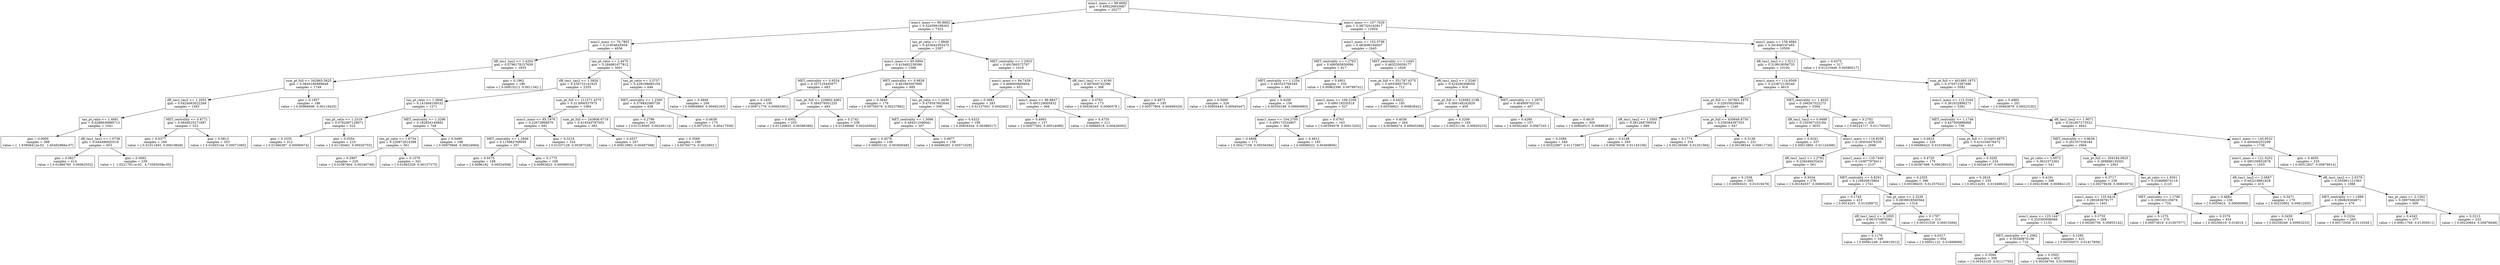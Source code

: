 digraph Tree {
0 [label="mmc1_mass <= 99.6692\ngini = 0.499226835687\nsamples = 20277", shape="box"] ;
1 [label="mmc1_mass <= 90.8892\ngini = 0.324599198263\nsamples = 7323", shape="box"] ;
0 -> 1 ;
2 [label="mmc1_mass <= 76.7802\ngini = 0.21954645959\nsamples = 4936", shape="box"] ;
1 -> 2 ;
3 [label="dR_tau1_tau2 <= 1.4204\ngini = 0.0796178157659\nsamples = 1935", shape="box"] ;
2 -> 3 ;
4 [label="sum_pt_full <= 342865.5625\ngini = 0.0640180989649\nsamples = 1749", shape="box"] ;
3 -> 4 ;
5 [label="dR_tau1_tau2 <= 1.2055\ngini = 0.0424063022269\nsamples = 1563", shape="box"] ;
4 -> 5 ;
6 [label="tau_pt_ratio <= 1.4081\ngini = 0.0288636889713\nsamples = 1041", shape="box"] ;
5 -> 6 ;
7 [label="gini = 0.0000\nsamples = 388\nvalue = [  1.63908412e-02   1.65492966e-07]", shape="box"] ;
6 -> 7 ;
8 [label="dR_tau1_tau2 <= 1.0738\ngini = 0.044486920316\nsamples = 653", shape="box"] ;
6 -> 8 ;
9 [label="gini = 0.0627\nsamples = 414\nvalue = [ 0.01866765  0.00062552]", shape="box"] ;
8 -> 9 ;
10 [label="gini = 0.0092\nsamples = 239\nvalue = [  1.02217011e-02   4.73593058e-05]", shape="box"] ;
8 -> 10 ;
11 [label="MET_centrality <= 0.8771\ngini = 0.0649525271887\nsamples = 522", shape="box"] ;
5 -> 11 ;
12 [label="gini = 0.0377\nsamples = 169\nvalue = [ 0.01011845  0.00019849]", shape="box"] ;
11 -> 12 ;
13 [label="gini = 0.0813\nsamples = 353\nvalue = [ 0.01603144  0.00071085]", shape="box"] ;
11 -> 13 ;
14 [label="gini = 0.1957\nsamples = 186\nvalue = [ 0.00966696  0.00119425]", shape="box"] ;
4 -> 14 ;
15 [label="gini = 0.1962\nsamples = 186\nvalue = [ 0.00915212  0.0011342 ]", shape="box"] ;
3 -> 15 ;
16 [label="tau_pt_ratio <= 2.4470\ngini = 0.284881677812\nsamples = 3001", shape="box"] ;
2 -> 16 ;
17 [label="dR_tau1_tau2 <= 1.3826\ngini = 0.230733141925\nsamples = 2355", shape="box"] ;
16 -> 17 ;
18 [label="tau_pt_ratio <= 1.3846\ngini = 0.141694109532\nsamples = 1271", shape="box"] ;
17 -> 18 ;
19 [label="tau_pt_ratio <= 1.2319\ngini = 0.0762087128971\nsamples = 522", shape="box"] ;
18 -> 19 ;
20 [label="gini = 0.1035\nsamples = 312\nvalue = [ 0.01566387  0.00090674]", shape="box"] ;
19 -> 20 ;
21 [label="gini = 0.0354\nsamples = 210\nvalue = [ 0.01130462  0.00020755]", shape="box"] ;
19 -> 21 ;
22 [label="MET_centrality <= 1.3296\ngini = 0.182854140892\nsamples = 749", shape="box"] ;
18 -> 22 ;
23 [label="tau_pt_ratio <= 1.6734\ngini = 0.220872614398\nsamples = 561", shape="box"] ;
22 -> 23 ;
24 [label="gini = 0.2967\nsamples = 220\nvalue = [ 0.01087804  0.00240749]", shape="box"] ;
23 -> 24 ;
25 [label="gini = 0.1579\nsamples = 341\nvalue = [ 0.01663328  0.00157373]", shape="box"] ;
23 -> 25 ;
26 [label="gini = 0.0480\nsamples = 188\nvalue = [ 0.00979946  0.00024694]", shape="box"] ;
22 -> 26 ;
27 [label="sum_pt_full <= 211571.4375\ngini = 0.313906537975\nsamples = 1084", shape="box"] ;
17 -> 27 ;
28 [label="mmc1_mass <= 85.1976\ngini = 0.22673908679\nsamples = 691", shape="box"] ;
27 -> 28 ;
29 [label="MET_centrality <= 1.2606\ngini = 0.115682768959\nsamples = 357", shape="box"] ;
28 -> 29 ;
30 [label="gini = 0.0475\nsamples = 188\nvalue = [ 0.0096182   0.00024008]", shape="box"] ;
29 -> 30 ;
31 [label="gini = 0.1773\nsamples = 169\nvalue = [ 0.00903623  0.00098534]", shape="box"] ;
29 -> 31 ;
32 [label="gini = 0.3216\nsamples = 334\nvalue = [ 0.01537128  0.00387528]", shape="box"] ;
28 -> 32 ;
33 [label="sum_pt_full <= 243606.6719\ngini = 0.419340787503\nsamples = 393", shape="box"] ;
27 -> 33 ;
34 [label="gini = 0.4537\nsamples = 207\nvalue = [ 0.00913983  0.00487588]", shape="box"] ;
33 -> 34 ;
35 [label="gini = 0.3569\nsamples = 186\nvalue = [ 0.00785774  0.0023803 ]", shape="box"] ;
33 -> 35 ;
36 [label="tau_pt_ratio <= 3.3757\ngini = 0.429198685159\nsamples = 646", shape="box"] ;
16 -> 36 ;
37 [label="MET_centrality <= 1.2300\ngini = 0.379492560739\nsamples = 438", shape="box"] ;
36 -> 37 ;
38 [label="gini = 0.2796\nsamples = 263\nvalue = [ 0.01218595  0.00246114]", shape="box"] ;
37 -> 38 ;
39 [label="gini = 0.4638\nsamples = 175\nvalue = [ 0.0072513   0.00417556]", shape="box"] ;
37 -> 39 ;
40 [label="gini = 0.4946\nsamples = 208\nvalue = [ 0.00606869  0.00492183]", shape="box"] ;
36 -> 40 ;
41 [label="tau_pt_ratio <= 1.8949\ngini = 0.453642393473\nsamples = 2387", shape="box"] ;
1 -> 41 ;
42 [label="mmc1_mass <= 95.0994\ngini = 0.410492239396\nsamples = 1368", shape="box"] ;
41 -> 42 ;
43 [label="MET_centrality <= 0.9254\ngini = 0.337125405977\nsamples = 683", shape="box"] ;
42 -> 43 ;
44 [label="gini = 0.1455\nsamples = 190\nvalue = [ 0.00971776  0.00083361]", shape="box"] ;
43 -> 44 ;
45 [label="sum_pt_full <= 229862.4062\ngini = 0.384079501255\nsamples = 493", shape="box"] ;
43 -> 45 ;
46 [label="gini = 0.4502\nsamples = 255\nvalue = [ 0.01126833  0.00586384]", shape="box"] ;
45 -> 46 ;
47 [label="gini = 0.2742\nsamples = 238\nvalue = [ 0.01248668  0.00245004]", shape="box"] ;
45 -> 47 ;
48 [label="MET_centrality <= 0.9828\ngini = 0.461683597899\nsamples = 685", shape="box"] ;
42 -> 48 ;
49 [label="gini = 0.3640\nsamples = 179\nvalue = [ 0.00756578  0.00237892]", shape="box"] ;
48 -> 49 ;
50 [label="tau_pt_ratio <= 1.4439\ngini = 0.479347602644\nsamples = 506", shape="box"] ;
48 -> 50 ;
51 [label="MET_centrality <= 1.3096\ngini = 0.494311046641\nsamples = 307", shape="box"] ;
50 -> 51 ;
52 [label="gini = 0.4578\nsamples = 149\nvalue = [ 0.00655132  0.00360048]", shape="box"] ;
51 -> 52 ;
53 [label="gini = 0.4977\nsamples = 158\nvalue = [ 0.00498293  0.00571029]", shape="box"] ;
51 -> 53 ;
54 [label="gini = 0.4323\nsamples = 199\nvalue = [ 0.00836344  0.00386517]", shape="box"] ;
50 -> 54 ;
55 [label="MET_centrality <= 1.2933\ngini = 0.491560572797\nsamples = 1019", shape="box"] ;
41 -> 55 ;
56 [label="mmc1_mass <= 94.7439\ngini = 0.468950685604\nsamples = 651", shape="box"] ;
55 -> 56 ;
57 [label="gini = 0.3981\nsamples = 283\nvalue = [ 0.01127001  0.0042602 ]", shape="box"] ;
56 -> 57 ;
58 [label="mmc1_mass <= 96.8847\ngini = 0.495129005832\nsamples = 368", shape="box"] ;
56 -> 58 ;
59 [label="gini = 0.4993\nsamples = 157\nvalue = [ 0.00477582  0.00514089]", shape="box"] ;
58 -> 59 ;
60 [label="gini = 0.4755\nsamples = 211\nvalue = [ 0.00668518  0.00426092]", shape="box"] ;
58 -> 60 ;
61 [label="dR_tau1_tau2 <= 1.4190\ngini = 0.497600742396\nsamples = 368", shape="box"] ;
55 -> 61 ;
62 [label="gini = 0.4783\nsamples = 173\nvalue = [ 0.00436345  0.0066578 ]", shape="box"] ;
61 -> 62 ;
63 [label="gini = 0.4973\nsamples = 195\nvalue = [ 0.00577804  0.00499329]", shape="box"] ;
61 -> 63 ;
64 [label="mmc1_mass <= 107.7629\ngini = 0.387324162817\nsamples = 12954", shape="box"] ;
0 -> 64 ;
65 [label="mmc1_mass <= 102.5798\ngini = 0.482696164007\nsamples = 2445", shape="box"] ;
64 -> 65 ;
66 [label="MET_centrality <= 1.2763\ngini = 0.499365830096\nsamples = 817", shape="box"] ;
65 -> 66 ;
67 [label="MET_centrality <= 1.1254\ngini = 0.493325766349\nsamples = 482", shape="box"] ;
66 -> 67 ;
68 [label="gini = 0.5000\nsamples = 326\nvalue = [ 0.00950445  0.00945447]", shape="box"] ;
67 -> 68 ;
69 [label="gini = 0.4456\nsamples = 156\nvalue = [ 0.00350188  0.00694983]", shape="box"] ;
67 -> 69 ;
70 [label="gini = 0.4951\nsamples = 335\nvalue = [ 0.00962396  0.00789741]", shape="box"] ;
66 -> 70 ;
71 [label="MET_centrality <= 1.1445\ngini = 0.465255059177\nsamples = 1628", shape="box"] ;
65 -> 71 ;
72 [label="sum_pt_full <= 351787.4375\ngini = 0.493388579374\nsamples = 712", shape="box"] ;
71 -> 72 ;
73 [label="mmc1_mass <= 106.2356\ngini = 0.499118335518\nsamples = 527", shape="box"] ;
72 -> 73 ;
74 [label="mmc1_mass <= 104.2700\ngini = 0.499173324907\nsamples = 364", shape="box"] ;
73 -> 74 ;
75 [label="gini = 0.4898\nsamples = 171\nvalue = [ 0.00417158  0.00556384]", shape="box"] ;
74 -> 75 ;
76 [label="gini = 0.4812\nsamples = 193\nvalue = [ 0.00696022  0.00469806]", shape="box"] ;
74 -> 76 ;
77 [label="gini = 0.4763\nsamples = 163\nvalue = [ 0.00394078  0.00613202]", shape="box"] ;
73 -> 77 ;
78 [label="gini = 0.4422\nsamples = 185\nvalue = [ 0.00336621  0.00683642]", shape="box"] ;
72 -> 78 ;
79 [label="dR_tau1_tau2 <= 1.5240\ngini = 0.424280368059\nsamples = 916", shape="box"] ;
71 -> 79 ;
80 [label="sum_pt_full <= 316082.2188\ngini = 0.368148242829\nsamples = 459", shape="box"] ;
79 -> 80 ;
81 [label="gini = 0.4036\nsamples = 264\nvalue = [ 0.00368474  0.00945266]", shape="box"] ;
80 -> 81 ;
82 [label="gini = 0.3209\nsamples = 195\nvalue = [ 0.00231136  0.00920223]", shape="box"] ;
80 -> 82 ;
83 [label="MET_centrality <= 1.2970\ngini = 0.464909702141\nsamples = 457", shape="box"] ;
79 -> 83 ;
84 [label="gini = 0.4280\nsamples = 157\nvalue = [ 0.00302483  0.0067245 ]", shape="box"] ;
83 -> 84 ;
85 [label="gini = 0.4819\nsamples = 300\nvalue = [ 0.00604513  0.0088829 ]", shape="box"] ;
83 -> 85 ;
86 [label="mmc1_mass <= 159.4884\ngini = 0.341846197465\nsamples = 10509", shape="box"] ;
64 -> 86 ;
87 [label="dR_tau1_tau2 <= 1.5211\ngini = 0.319918056735\nsamples = 10192", shape="box"] ;
86 -> 87 ;
88 [label="mmc1_mass <= 114.9509\ngini = 0.223872139248\nsamples = 4610", shape="box"] ;
87 -> 88 ;
89 [label="sum_pt_full <= 347801.1875\ngini = 0.326356268441\nsamples = 1246", shape="box"] ;
88 -> 89 ;
90 [label="dR_tau1_tau2 <= 1.3585\ngini = 0.381268706554\nsamples = 699", shape="box"] ;
89 -> 90 ;
91 [label="gini = 0.3386\nsamples = 349\nvalue = [ 0.00322987  0.01172807]", shape="box"] ;
90 -> 91 ;
92 [label="gini = 0.4148\nsamples = 350\nvalue = [ 0.00476038  0.01145106]", shape="box"] ;
90 -> 92 ;
93 [label="sum_pt_full <= 430849.8750\ngini = 0.239364397353\nsamples = 547", shape="box"] ;
89 -> 93 ;
94 [label="gini = 0.1774\nsamples = 316\nvalue = [ 0.00136569  0.01251584]", shape="box"] ;
93 -> 94 ;
95 [label="gini = 0.3139\nsamples = 231\nvalue = [ 0.00196544  0.00811726]", shape="box"] ;
93 -> 95 ;
96 [label="MET_centrality <= 1.4020\ngini = 0.166267522273\nsamples = 3364", shape="box"] ;
88 -> 96 ;
97 [label="dR_tau1_tau2 <= 0.9488\ngini = 0.150367103184\nsamples = 3035", shape="box"] ;
96 -> 97 ;
98 [label="gini = 0.0241\nsamples = 337\nvalue = [ 0.00013865  0.01124366]", shape="box"] ;
97 -> 98 ;
99 [label="mmc1_mass <= 118.8258\ngini = 0.165034476335\nsamples = 2698", shape="box"] ;
97 -> 99 ;
100 [label="dR_tau1_tau2 <= 1.2782\ngini = 0.229449435424\nsamples = 561", shape="box"] ;
99 -> 100 ;
101 [label="gini = 0.1538\nsamples = 285\nvalue = [ 0.00093431  0.01019478]", shape="box"] ;
100 -> 101 ;
102 [label="gini = 0.3034\nsamples = 276\nvalue = [ 0.00184557  0.00805283]", shape="box"] ;
100 -> 102 ;
103 [label="mmc1_mass <= 135.7440\ngini = 0.143877979411\nsamples = 2137", shape="box"] ;
99 -> 103 ;
104 [label="MET_centrality <= 0.8291\ngini = 0.116820815664\nsamples = 1741", shape="box"] ;
103 -> 104 ;
105 [label="gini = 0.1745\nsamples = 423\nvalue = [ 0.0014203   0.01328972]", shape="box"] ;
104 -> 105 ;
106 [label="tau_pt_ratio <= 2.3230\ngini = 0.0939918560564\nsamples = 1318", shape="box"] ;
104 -> 106 ;
107 [label="dR_tau1_tau2 <= 1.2055\ngini = 0.061570876391\nsamples = 1003", shape="box"] ;
106 -> 107 ;
108 [label="gini = 0.1178\nsamples = 349\nvalue = [ 0.00061249  0.00913012]", shape="box"] ;
107 -> 108 ;
109 [label="gini = 0.0317\nsamples = 654\nvalue = [ 0.00031122  0.01899699]", shape="box"] ;
107 -> 109 ;
110 [label="gini = 0.1797\nsamples = 315\nvalue = [ 0.00101539  0.00915494]", shape="box"] ;
106 -> 110 ;
111 [label="gini = 0.2355\nsamples = 396\nvalue = [ 0.00198435  0.01257022]", shape="box"] ;
103 -> 111 ;
112 [label="gini = 0.2702\nsamples = 329\nvalue = [ 0.00224717  0.01170545]", shape="box"] ;
96 -> 112 ;
113 [label="sum_pt_full <= 401895.1875\ngini = 0.370571087496\nsamples = 5582", shape="box"] ;
87 -> 113 ;
114 [label="mmc1_mass <= 112.3164\ngini = 0.361632896273\nsamples = 5381", shape="box"] ;
113 -> 114 ;
115 [label="MET_centrality <= 1.1746\ngini = 0.447500886068\nsamples = 739", shape="box"] ;
114 -> 115 ;
116 [label="gini = 0.4810\nsamples = 326\nvalue = [ 0.00686423  0.01019048]", shape="box"] ;
115 -> 116 ;
117 [label="sum_pt_full <= 214403.6875\ngini = 0.410104076472\nsamples = 413", shape="box"] ;
115 -> 117 ;
118 [label="gini = 0.4720\nsamples = 179\nvalue = [ 0.00387498  0.00628013]", shape="box"] ;
117 -> 118 ;
119 [label="gini = 0.3292\nsamples = 234\nvalue = [ 0.00246197  0.00938694]", shape="box"] ;
117 -> 119 ;
120 [label="dR_tau1_tau2 <= 1.9071\ngini = 0.341857273522\nsamples = 4642", shape="box"] ;
114 -> 120 ;
121 [label="MET_centrality <= 0.8636\ngini = 0.291357538184\nsamples = 2904", shape="box"] ;
120 -> 121 ;
122 [label="tau_pt_ratio <= 1.5972\ngini = 0.3622372362\nsamples = 541", shape="box"] ;
121 -> 122 ;
123 [label="gini = 0.2816\nsamples = 255\nvalue = [ 0.00214291  0.01049832]", shape="box"] ;
122 -> 123 ;
124 [label="gini = 0.4191\nsamples = 286\nvalue = [ 0.00419398  0.00984113]", shape="box"] ;
122 -> 124 ;
125 [label="sum_pt_full <= 204184.0625\ngini = 0.269888135501\nsamples = 2363", shape="box"] ;
121 -> 125 ;
126 [label="gini = 0.3717\nsamples = 238\nvalue = [ 0.00279438  0.00853074]", shape="box"] ;
125 -> 126 ;
127 [label="tau_pt_ratio <= 1.9301\ngini = 0.254688074118\nsamples = 2125", shape="box"] ;
125 -> 127 ;
128 [label="mmc1_mass <= 135.6418\ngini = 0.280263879177\nsamples = 1401", shape="box"] ;
127 -> 128 ;
129 [label="mmc1_mass <= 125.1447\ngini = 0.253395696089\nsamples = 1133", shape="box"] ;
128 -> 129 ;
130 [label="MET_centrality <= 1.2062\ngini = 0.30349870136\nsamples = 710", shape="box"] ;
129 -> 130 ;
131 [label="gini = 0.3594\nsamples = 308\nvalue = [ 0.00343125  0.01117765]", shape="box"] ;
130 -> 131 ;
132 [label="gini = 0.2502\nsamples = 402\nvalue = [ 0.00258794  0.01506892]", shape="box"] ;
130 -> 132 ;
133 [label="gini = 0.1285\nsamples = 423\nvalue = [ 0.00105073  0.01417856]", shape="box"] ;
129 -> 133 ;
134 [label="gini = 0.3755\nsamples = 268\nvalue = [ 0.00285756  0.00855142]", shape="box"] ;
128 -> 134 ;
135 [label="MET_centrality <= 1.1790\ngini = 0.199183120676\nsamples = 724", shape="box"] ;
127 -> 135 ;
136 [label="gini = 0.1270\nsamples = 270\nvalue = [ 0.00073619  0.01007077]", shape="box"] ;
135 -> 136 ;
137 [label="gini = 0.2376\nsamples = 454\nvalue = [ 0.00256019  0.016019  ]", shape="box"] ;
135 -> 137 ;
138 [label="mmc1_mass <= 145.9532\ngini = 0.400446252299\nsamples = 1738", shape="box"] ;
120 -> 138 ;
139 [label="mmc1_mass <= 121.0252\ngini = 0.385100652678\nsamples = 1503", shape="box"] ;
138 -> 139 ;
140 [label="dR_tau1_tau2 <= 2.0687\ngini = 0.442218861828\nsamples = 415", shape="box"] ;
139 -> 140 ;
141 [label="gini = 0.4882\nsamples = 236\nvalue = [ 0.0050624   0.00690069]", shape="box"] ;
140 -> 141 ;
142 [label="gini = 0.3471\nsamples = 179\nvalue = [ 0.00233902  0.00812455]", shape="box"] ;
140 -> 142 ;
143 [label="dR_tau1_tau2 <= 2.0379\ngini = 0.355961121583\nsamples = 1088", shape="box"] ;
139 -> 143 ;
144 [label="MET_centrality <= 1.1989\ngini = 0.290829304871\nsamples = 479", shape="box"] ;
143 -> 144 ;
145 [label="gini = 0.3459\nsamples = 214\nvalue = [ 0.00258349  0.00903233]", shape="box"] ;
144 -> 145 ;
146 [label="gini = 0.2334\nsamples = 265\nvalue = [ 0.00172056  0.0110349 ]", shape="box"] ;
144 -> 146 ;
147 [label="tau_pt_ratio <= 2.1362\ngini = 0.399759626701\nsamples = 609", shape="box"] ;
143 -> 147 ;
148 [label="gini = 0.4345\nsamples = 377\nvalue = [ 0.00611766  0.01305611]", shape="box"] ;
147 -> 148 ;
149 [label="gini = 0.3213\nsamples = 232\nvalue = [ 0.00220664  0.00876648]", shape="box"] ;
147 -> 149 ;
150 [label="gini = 0.4655\nsamples = 235\nvalue = [ 0.00512857  0.00878614]", shape="box"] ;
138 -> 150 ;
151 [label="gini = 0.4982\nsamples = 201\nvalue = [ 0.00463679  0.00523182]", shape="box"] ;
113 -> 151 ;
152 [label="gini = 0.4375\nsamples = 317\nvalue = [ 0.01215449  0.00580517]", shape="box"] ;
86 -> 152 ;
}